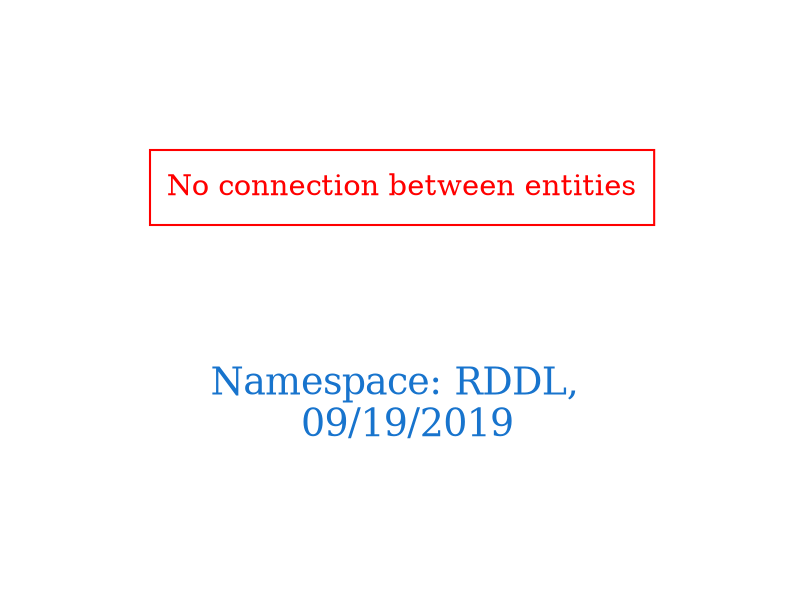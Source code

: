 digraph OGIT_ontology {
 graph [ rankdir= LR,pad=1 
fontsize = 18,
fontcolor= dodgerblue3,label = "\n\n\nNamespace: RDDL, \n 09/19/2019"];
node[shape=polygon];
edge [  color="gray81"];

"No connection between entities" [fontcolor = "red",color="red", shape="polygon"]
}
